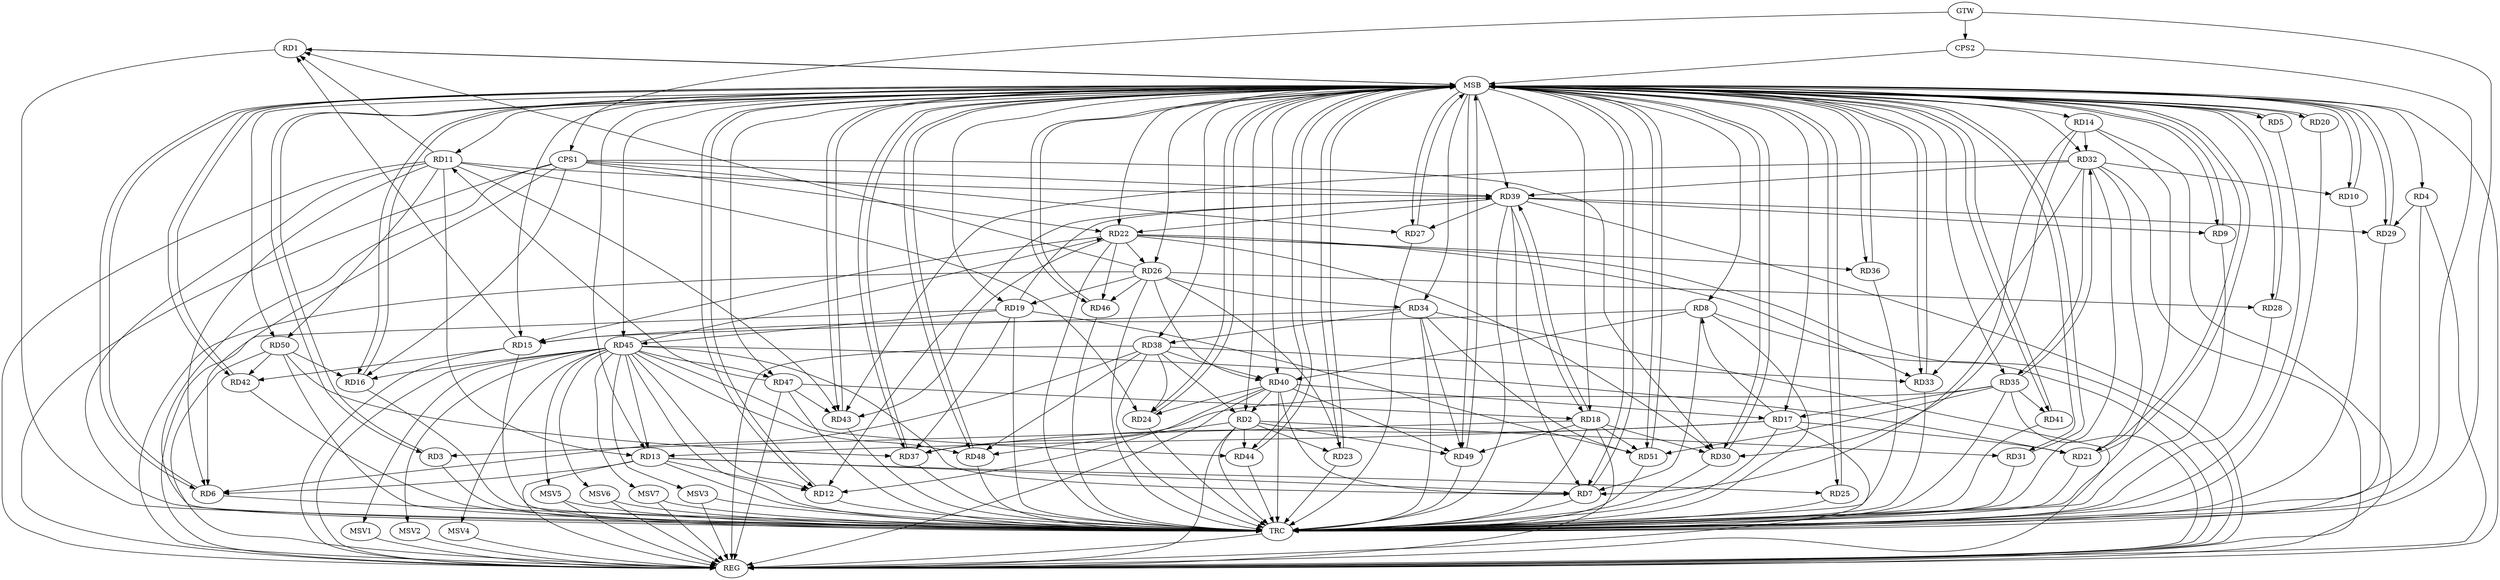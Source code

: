 strict digraph G {
  RD1 [ label="RD1" ];
  RD2 [ label="RD2" ];
  RD3 [ label="RD3" ];
  RD4 [ label="RD4" ];
  RD5 [ label="RD5" ];
  RD6 [ label="RD6" ];
  RD7 [ label="RD7" ];
  RD8 [ label="RD8" ];
  RD9 [ label="RD9" ];
  RD10 [ label="RD10" ];
  RD11 [ label="RD11" ];
  RD12 [ label="RD12" ];
  RD13 [ label="RD13" ];
  RD14 [ label="RD14" ];
  RD15 [ label="RD15" ];
  RD16 [ label="RD16" ];
  RD17 [ label="RD17" ];
  RD18 [ label="RD18" ];
  RD19 [ label="RD19" ];
  RD20 [ label="RD20" ];
  RD21 [ label="RD21" ];
  RD22 [ label="RD22" ];
  RD23 [ label="RD23" ];
  RD24 [ label="RD24" ];
  RD25 [ label="RD25" ];
  RD26 [ label="RD26" ];
  RD27 [ label="RD27" ];
  RD28 [ label="RD28" ];
  RD29 [ label="RD29" ];
  RD30 [ label="RD30" ];
  RD31 [ label="RD31" ];
  RD32 [ label="RD32" ];
  RD33 [ label="RD33" ];
  RD34 [ label="RD34" ];
  RD35 [ label="RD35" ];
  RD36 [ label="RD36" ];
  RD37 [ label="RD37" ];
  RD38 [ label="RD38" ];
  RD39 [ label="RD39" ];
  RD40 [ label="RD40" ];
  RD41 [ label="RD41" ];
  RD42 [ label="RD42" ];
  RD43 [ label="RD43" ];
  RD44 [ label="RD44" ];
  RD45 [ label="RD45" ];
  RD46 [ label="RD46" ];
  RD47 [ label="RD47" ];
  RD48 [ label="RD48" ];
  RD49 [ label="RD49" ];
  RD50 [ label="RD50" ];
  RD51 [ label="RD51" ];
  CPS1 [ label="CPS1" ];
  CPS2 [ label="CPS2" ];
  GTW [ label="GTW" ];
  REG [ label="REG" ];
  MSB [ label="MSB" ];
  TRC [ label="TRC" ];
  MSV1 [ label="MSV1" ];
  MSV2 [ label="MSV2" ];
  MSV3 [ label="MSV3" ];
  MSV4 [ label="MSV4" ];
  MSV5 [ label="MSV5" ];
  MSV6 [ label="MSV6" ];
  MSV7 [ label="MSV7" ];
  RD11 -> RD1;
  RD15 -> RD1;
  RD26 -> RD1;
  RD2 -> RD23;
  RD2 -> RD31;
  RD38 -> RD2;
  RD40 -> RD2;
  RD2 -> RD44;
  RD2 -> RD48;
  RD2 -> RD49;
  RD18 -> RD3;
  RD4 -> RD29;
  RD11 -> RD6;
  RD13 -> RD6;
  RD38 -> RD6;
  RD8 -> RD7;
  RD13 -> RD7;
  RD14 -> RD7;
  RD39 -> RD7;
  RD40 -> RD7;
  RD45 -> RD7;
  RD8 -> RD15;
  RD17 -> RD8;
  RD8 -> RD40;
  RD39 -> RD9;
  RD32 -> RD10;
  RD11 -> RD13;
  RD11 -> RD24;
  RD11 -> RD39;
  RD11 -> RD43;
  RD47 -> RD11;
  RD11 -> RD50;
  RD13 -> RD12;
  RD39 -> RD12;
  RD40 -> RD12;
  RD45 -> RD12;
  RD17 -> RD13;
  RD13 -> RD25;
  RD45 -> RD13;
  RD14 -> RD30;
  RD14 -> RD32;
  RD22 -> RD15;
  RD34 -> RD15;
  RD15 -> RD42;
  RD45 -> RD16;
  RD50 -> RD16;
  RD17 -> RD21;
  RD35 -> RD17;
  RD17 -> RD37;
  RD40 -> RD17;
  RD18 -> RD30;
  RD18 -> RD39;
  RD39 -> RD18;
  RD47 -> RD18;
  RD18 -> RD49;
  RD18 -> RD51;
  RD26 -> RD19;
  RD19 -> RD37;
  RD19 -> RD39;
  RD19 -> RD45;
  RD19 -> RD51;
  RD32 -> RD21;
  RD45 -> RD21;
  RD22 -> RD26;
  RD22 -> RD30;
  RD22 -> RD33;
  RD22 -> RD36;
  RD39 -> RD22;
  RD22 -> RD43;
  RD45 -> RD22;
  RD22 -> RD46;
  RD26 -> RD23;
  RD38 -> RD24;
  RD40 -> RD24;
  RD26 -> RD28;
  RD26 -> RD34;
  RD26 -> RD40;
  RD26 -> RD46;
  RD39 -> RD27;
  RD39 -> RD29;
  RD32 -> RD33;
  RD32 -> RD35;
  RD35 -> RD32;
  RD32 -> RD39;
  RD32 -> RD43;
  RD38 -> RD33;
  RD34 -> RD38;
  RD34 -> RD49;
  RD34 -> RD51;
  RD35 -> RD37;
  RD35 -> RD41;
  RD35 -> RD51;
  RD50 -> RD37;
  RD38 -> RD40;
  RD38 -> RD48;
  RD40 -> RD49;
  RD50 -> RD42;
  RD47 -> RD43;
  RD45 -> RD44;
  RD45 -> RD47;
  RD45 -> RD48;
  CPS1 -> RD27;
  CPS1 -> RD6;
  CPS1 -> RD22;
  CPS1 -> RD30;
  CPS1 -> RD16;
  CPS1 -> RD39;
  GTW -> CPS1;
  GTW -> CPS2;
  RD2 -> REG;
  RD4 -> REG;
  RD8 -> REG;
  RD11 -> REG;
  RD13 -> REG;
  RD14 -> REG;
  RD15 -> REG;
  RD17 -> REG;
  RD18 -> REG;
  RD19 -> REG;
  RD22 -> REG;
  RD26 -> REG;
  RD32 -> REG;
  RD34 -> REG;
  RD35 -> REG;
  RD38 -> REG;
  RD39 -> REG;
  RD40 -> REG;
  RD45 -> REG;
  RD47 -> REG;
  RD50 -> REG;
  CPS1 -> REG;
  RD1 -> MSB;
  MSB -> RD14;
  MSB -> RD22;
  MSB -> RD51;
  MSB -> REG;
  RD3 -> MSB;
  MSB -> RD24;
  MSB -> RD25;
  MSB -> RD37;
  MSB -> RD39;
  MSB -> RD40;
  MSB -> RD41;
  MSB -> RD48;
  RD5 -> MSB;
  MSB -> RD9;
  MSB -> RD10;
  MSB -> RD23;
  MSB -> RD27;
  MSB -> RD32;
  RD6 -> MSB;
  MSB -> RD4;
  MSB -> RD8;
  MSB -> RD28;
  RD7 -> MSB;
  MSB -> RD26;
  RD9 -> MSB;
  MSB -> RD11;
  MSB -> RD12;
  MSB -> RD19;
  MSB -> RD35;
  MSB -> RD38;
  RD10 -> MSB;
  MSB -> RD2;
  MSB -> RD6;
  MSB -> RD7;
  MSB -> RD36;
  RD12 -> MSB;
  MSB -> RD17;
  RD16 -> MSB;
  MSB -> RD3;
  RD20 -> MSB;
  MSB -> RD33;
  RD21 -> MSB;
  RD23 -> MSB;
  MSB -> RD13;
  MSB -> RD15;
  MSB -> RD16;
  MSB -> RD47;
  RD24 -> MSB;
  MSB -> RD42;
  RD25 -> MSB;
  MSB -> RD1;
  MSB -> RD29;
  MSB -> RD50;
  RD27 -> MSB;
  MSB -> RD46;
  RD28 -> MSB;
  MSB -> RD31;
  MSB -> RD49;
  RD29 -> MSB;
  RD30 -> MSB;
  MSB -> RD20;
  MSB -> RD44;
  RD31 -> MSB;
  RD33 -> MSB;
  MSB -> RD30;
  MSB -> RD45;
  RD36 -> MSB;
  MSB -> RD18;
  RD37 -> MSB;
  MSB -> RD21;
  RD41 -> MSB;
  RD42 -> MSB;
  MSB -> RD34;
  RD43 -> MSB;
  MSB -> RD5;
  RD44 -> MSB;
  RD46 -> MSB;
  RD48 -> MSB;
  MSB -> RD43;
  RD49 -> MSB;
  RD51 -> MSB;
  CPS2 -> MSB;
  RD1 -> TRC;
  RD2 -> TRC;
  RD3 -> TRC;
  RD4 -> TRC;
  RD5 -> TRC;
  RD6 -> TRC;
  RD7 -> TRC;
  RD8 -> TRC;
  RD9 -> TRC;
  RD10 -> TRC;
  RD11 -> TRC;
  RD12 -> TRC;
  RD13 -> TRC;
  RD14 -> TRC;
  RD15 -> TRC;
  RD16 -> TRC;
  RD17 -> TRC;
  RD18 -> TRC;
  RD19 -> TRC;
  RD20 -> TRC;
  RD21 -> TRC;
  RD22 -> TRC;
  RD23 -> TRC;
  RD24 -> TRC;
  RD25 -> TRC;
  RD26 -> TRC;
  RD27 -> TRC;
  RD28 -> TRC;
  RD29 -> TRC;
  RD30 -> TRC;
  RD31 -> TRC;
  RD32 -> TRC;
  RD33 -> TRC;
  RD34 -> TRC;
  RD35 -> TRC;
  RD36 -> TRC;
  RD37 -> TRC;
  RD38 -> TRC;
  RD39 -> TRC;
  RD40 -> TRC;
  RD41 -> TRC;
  RD42 -> TRC;
  RD43 -> TRC;
  RD44 -> TRC;
  RD45 -> TRC;
  RD46 -> TRC;
  RD47 -> TRC;
  RD48 -> TRC;
  RD49 -> TRC;
  RD50 -> TRC;
  RD51 -> TRC;
  CPS1 -> TRC;
  CPS2 -> TRC;
  GTW -> TRC;
  TRC -> REG;
  RD45 -> MSV1;
  RD45 -> MSV2;
  RD45 -> MSV3;
  RD45 -> MSV4;
  RD45 -> MSV5;
  MSV1 -> REG;
  MSV2 -> REG;
  MSV3 -> REG;
  MSV3 -> TRC;
  MSV4 -> REG;
  MSV5 -> REG;
  MSV5 -> TRC;
  RD45 -> MSV6;
  RD45 -> MSV7;
  MSV6 -> REG;
  MSV6 -> TRC;
  MSV7 -> REG;
  MSV7 -> TRC;
}
